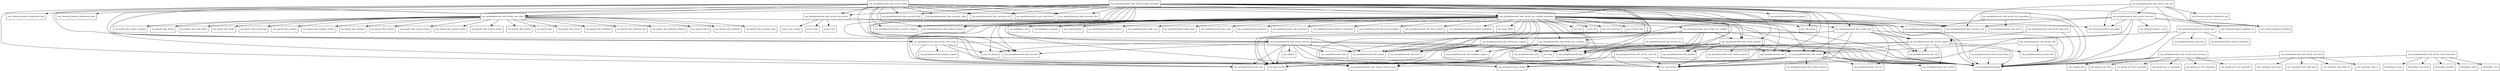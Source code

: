 digraph spring_webmvc_5_0_6_RELEASE_package_dependencies {
  node [shape = box, fontsize=10.0];
  org_springframework_web_servlet -> java_lang_invoke;
  org_springframework_web_servlet -> java_util_function;
  org_springframework_web_servlet -> org_springframework_context;
  org_springframework_web_servlet -> org_springframework_core_env;
  org_springframework_web_servlet -> org_springframework_lang;
  org_springframework_web_servlet -> org_springframework_web_context;
  org_springframework_web_servlet -> org_springframework_web_context_request_async;
  org_springframework_web_servlet -> org_springframework_web_context_support;
  org_springframework_web_servlet -> org_springframework_web_cors;
  org_springframework_web_servlet_config -> com_fasterxml_jackson_dataformat_cbor;
  org_springframework_web_servlet_config -> com_fasterxml_jackson_dataformat_smile;
  org_springframework_web_servlet_config -> org_springframework_cache_concurrent;
  org_springframework_web_servlet_config -> org_springframework_http;
  org_springframework_web_servlet_config -> org_springframework_http_converter;
  org_springframework_web_servlet_config -> org_springframework_http_converter_cbor;
  org_springframework_web_servlet_config -> org_springframework_http_converter_feed;
  org_springframework_web_servlet_config -> org_springframework_http_converter_json;
  org_springframework_web_servlet_config -> org_springframework_http_converter_smile;
  org_springframework_web_servlet_config -> org_springframework_http_converter_support;
  org_springframework_web_servlet_config -> org_springframework_http_converter_xml;
  org_springframework_web_servlet_config -> org_springframework_lang;
  org_springframework_web_servlet_config -> org_springframework_web_accept;
  org_springframework_web_servlet_config -> org_springframework_web_cors;
  org_springframework_web_servlet_config -> org_springframework_web_method_support;
  org_springframework_web_servlet_config -> org_springframework_web_servlet_handler;
  org_springframework_web_servlet_config -> org_springframework_web_servlet_mvc_method_annotation;
  org_springframework_web_servlet_config -> org_springframework_web_servlet_resource;
  org_springframework_web_servlet_config -> org_springframework_web_servlet_view;
  org_springframework_web_servlet_config -> org_springframework_web_servlet_view_groovy;
  org_springframework_web_servlet_config -> org_springframework_web_servlet_view_script;
  org_springframework_web_servlet_config -> org_springframework_web_servlet_view_tiles3;
  org_springframework_web_servlet_config_annotation -> com_fasterxml_jackson_databind;
  org_springframework_web_servlet_config_annotation -> java_lang_invoke;
  org_springframework_web_servlet_config_annotation -> java_util_function;
  org_springframework_web_servlet_config_annotation -> java_util_stream;
  org_springframework_web_servlet_config_annotation -> org_springframework_cache;
  org_springframework_web_servlet_config_annotation -> org_springframework_cache_concurrent;
  org_springframework_web_servlet_config_annotation -> org_springframework_core;
  org_springframework_web_servlet_config_annotation -> org_springframework_format_support;
  org_springframework_web_servlet_config_annotation -> org_springframework_http;
  org_springframework_web_servlet_config_annotation -> org_springframework_http_converter;
  org_springframework_web_servlet_config_annotation -> org_springframework_http_converter_cbor;
  org_springframework_web_servlet_config_annotation -> org_springframework_http_converter_feed;
  org_springframework_web_servlet_config_annotation -> org_springframework_http_converter_json;
  org_springframework_web_servlet_config_annotation -> org_springframework_http_converter_smile;
  org_springframework_web_servlet_config_annotation -> org_springframework_http_converter_support;
  org_springframework_web_servlet_config_annotation -> org_springframework_http_converter_xml;
  org_springframework_web_servlet_config_annotation -> org_springframework_lang;
  org_springframework_web_servlet_config_annotation -> org_springframework_web_accept;
  org_springframework_web_servlet_config_annotation -> org_springframework_web_context_request_async;
  org_springframework_web_servlet_config_annotation -> org_springframework_web_cors;
  org_springframework_web_servlet_config_annotation -> org_springframework_web_method_support;
  org_springframework_web_servlet_config_annotation -> org_springframework_web_servlet_handler;
  org_springframework_web_servlet_config_annotation -> org_springframework_web_servlet_mvc_method_annotation;
  org_springframework_web_servlet_config_annotation -> org_springframework_web_servlet_resource;
  org_springframework_web_servlet_config_annotation -> org_springframework_web_servlet_view;
  org_springframework_web_servlet_config_annotation -> org_springframework_web_servlet_view_groovy;
  org_springframework_web_servlet_config_annotation -> org_springframework_web_servlet_view_script;
  org_springframework_web_servlet_config_annotation -> org_springframework_web_servlet_view_tiles3;
  org_springframework_web_servlet_handler -> java_lang;
  org_springframework_web_servlet_handler -> java_lang_invoke;
  org_springframework_web_servlet_handler -> java_util_function;
  org_springframework_web_servlet_handler -> org_springframework_core;
  org_springframework_web_servlet_handler -> org_springframework_lang;
  org_springframework_web_servlet_handler -> org_springframework_web_context_request;
  org_springframework_web_servlet_handler -> org_springframework_web_cors;
  org_springframework_web_servlet_handler -> org_springframework_web_method;
  org_springframework_web_servlet_handler -> org_springframework_web_servlet;
  org_springframework_web_servlet_i18n -> org_springframework_context_i18n;
  org_springframework_web_servlet_i18n -> org_springframework_lang;
  org_springframework_web_servlet_i18n -> org_springframework_web_servlet;
  org_springframework_web_servlet_mvc -> java_lang;
  org_springframework_web_servlet_mvc -> org_springframework_http;
  org_springframework_web_servlet_mvc -> org_springframework_lang;
  org_springframework_web_servlet_mvc_annotation -> org_springframework_core_annotation;
  org_springframework_web_servlet_mvc_annotation -> org_springframework_lang;
  org_springframework_web_servlet_mvc_annotation -> org_springframework_web_server;
  org_springframework_web_servlet_mvc_condition -> java_lang_invoke;
  org_springframework_web_servlet_mvc_condition -> java_util_function;
  org_springframework_web_servlet_mvc_condition -> org_springframework_http;
  org_springframework_web_servlet_mvc_condition -> org_springframework_lang;
  org_springframework_web_servlet_mvc_condition -> org_springframework_util;
  org_springframework_web_servlet_mvc_condition -> org_springframework_web_accept;
  org_springframework_web_servlet_mvc_condition -> org_springframework_web_cors;
  org_springframework_web_servlet_mvc_method -> java_lang_invoke;
  org_springframework_web_servlet_mvc_method -> java_util_function;
  org_springframework_web_servlet_mvc_method -> org_springframework_http;
  org_springframework_web_servlet_mvc_method -> org_springframework_lang;
  org_springframework_web_servlet_mvc_method -> org_springframework_web_accept;
  org_springframework_web_servlet_mvc_method -> org_springframework_web_method;
  org_springframework_web_servlet_mvc_method -> org_springframework_web_servlet_handler;
  org_springframework_web_servlet_mvc_method -> org_springframework_web_servlet_mvc_condition;
  org_springframework_web_servlet_mvc_method_annotation -> com_fasterxml_jackson_annotation;
  org_springframework_web_servlet_mvc_method_annotation -> java_lang;
  org_springframework_web_servlet_mvc_method_annotation -> java_lang_invoke;
  org_springframework_web_servlet_mvc_method_annotation -> java_lang_reflect;
  org_springframework_web_servlet_mvc_method_annotation -> java_nio_charset;
  org_springframework_web_servlet_mvc_method_annotation -> java_time;
  org_springframework_web_servlet_mvc_method_annotation -> java_util;
  org_springframework_web_servlet_mvc_method_annotation -> java_util_concurrent;
  org_springframework_web_servlet_mvc_method_annotation -> java_util_function;
  org_springframework_web_servlet_mvc_method_annotation -> java_util_stream;
  org_springframework_web_servlet_mvc_method_annotation -> javax_servlet_http;
  org_springframework_web_servlet_mvc_method_annotation -> org_aopalliance_aop;
  org_springframework_web_servlet_mvc_method_annotation -> org_aopalliance_intercept;
  org_springframework_web_servlet_mvc_method_annotation -> org_reactivestreams;
  org_springframework_web_servlet_mvc_method_annotation -> org_springframework_beans_factory;
  org_springframework_web_servlet_mvc_method_annotation -> org_springframework_cglib_core;
  org_springframework_web_servlet_mvc_method_annotation -> org_springframework_cglib_proxy;
  org_springframework_web_servlet_mvc_method_annotation -> org_springframework_context;
  org_springframework_web_servlet_mvc_method_annotation -> org_springframework_core;
  org_springframework_web_servlet_mvc_method_annotation -> org_springframework_core_annotation;
  org_springframework_web_servlet_mvc_method_annotation -> org_springframework_http;
  org_springframework_web_servlet_mvc_method_annotation -> org_springframework_http_codec;
  org_springframework_web_servlet_mvc_method_annotation -> org_springframework_http_converter;
  org_springframework_web_servlet_mvc_method_annotation -> org_springframework_http_converter_json;
  org_springframework_web_servlet_mvc_method_annotation -> org_springframework_http_converter_support;
  org_springframework_web_servlet_mvc_method_annotation -> org_springframework_lang;
  org_springframework_web_servlet_mvc_method_annotation -> org_springframework_objenesis;
  org_springframework_web_servlet_mvc_method_annotation -> org_springframework_util;
  org_springframework_web_servlet_mvc_method_annotation -> org_springframework_util_concurrent;
  org_springframework_web_servlet_mvc_method_annotation -> org_springframework_validation_annotation;
  org_springframework_web_servlet_mvc_method_annotation -> org_springframework_web_accept;
  org_springframework_web_servlet_mvc_method_annotation -> org_springframework_web_bind;
  org_springframework_web_servlet_mvc_method_annotation -> org_springframework_web_bind_annotation;
  org_springframework_web_servlet_mvc_method_annotation -> org_springframework_web_bind_support;
  org_springframework_web_servlet_mvc_method_annotation -> org_springframework_web_context_request_async;
  org_springframework_web_servlet_mvc_method_annotation -> org_springframework_web_cors;
  org_springframework_web_servlet_mvc_method_annotation -> org_springframework_web_method;
  org_springframework_web_servlet_mvc_method_annotation -> org_springframework_web_method_annotation;
  org_springframework_web_servlet_mvc_method_annotation -> org_springframework_web_method_support;
  org_springframework_web_servlet_mvc_method_annotation -> org_springframework_web_multipart_support;
  org_springframework_web_servlet_mvc_method_annotation -> org_springframework_web_servlet;
  org_springframework_web_servlet_mvc_method_annotation -> org_springframework_web_servlet_handler;
  org_springframework_web_servlet_mvc_method_annotation -> org_springframework_web_servlet_mvc_condition;
  org_springframework_web_servlet_mvc_method_annotation -> org_springframework_web_servlet_mvc_method;
  org_springframework_web_servlet_mvc_method_annotation -> org_springframework_web_servlet_mvc_support;
  org_springframework_web_servlet_mvc_method_annotation -> org_springframework_web_servlet_support;
  org_springframework_web_servlet_mvc_method_annotation -> org_springframework_web_util;
  org_springframework_web_servlet_mvc_support -> java_lang_invoke;
  org_springframework_web_servlet_mvc_support -> java_util_function;
  org_springframework_web_servlet_mvc_support -> org_springframework_lang;
  org_springframework_web_servlet_mvc_support -> org_springframework_web_bind;
  org_springframework_web_servlet_mvc_support -> org_springframework_web_context_request_async;
  org_springframework_web_servlet_mvc_support -> org_springframework_web_multipart_support;
  org_springframework_web_servlet_mvc_support -> org_springframework_web_servlet;
  org_springframework_web_servlet_resource -> java_lang;
  org_springframework_web_servlet_resource -> java_lang_invoke;
  org_springframework_web_servlet_resource -> java_nio_charset;
  org_springframework_web_servlet_resource -> java_util_function;
  org_springframework_web_servlet_resource -> org_springframework_cache;
  org_springframework_web_servlet_resource -> org_springframework_context;
  org_springframework_web_servlet_resource -> org_springframework_http;
  org_springframework_web_servlet_resource -> org_springframework_http_converter;
  org_springframework_web_servlet_resource -> org_springframework_lang;
  org_springframework_web_servlet_resource -> org_springframework_web_accept;
  org_springframework_web_servlet_resource -> org_springframework_web_cors;
  org_springframework_web_servlet_resource -> org_webjars;
  org_springframework_web_servlet_support -> org_springframework_context;
  org_springframework_web_servlet_support -> org_springframework_context_i18n;
  org_springframework_web_servlet_support -> org_springframework_http;
  org_springframework_web_servlet_support -> org_springframework_lang;
  org_springframework_web_servlet_support -> org_springframework_web_context;
  org_springframework_web_servlet_support -> org_springframework_web_servlet;
  org_springframework_web_servlet_support -> org_springframework_web_util;
  org_springframework_web_servlet_tags -> org_springframework_context_expression;
  org_springframework_web_servlet_tags -> org_springframework_expression;
  org_springframework_web_servlet_tags -> org_springframework_lang;
  org_springframework_web_servlet_tags -> org_springframework_web_servlet_support;
  org_springframework_web_servlet_tags_form -> org_springframework_lang;
  org_springframework_web_servlet_tags_form -> org_springframework_web_servlet_support;
  org_springframework_web_servlet_theme -> org_springframework_lang;
  org_springframework_web_servlet_view -> java_lang_invoke;
  org_springframework_web_servlet_view -> java_util_function;
  org_springframework_web_servlet_view -> org_springframework_core_env;
  org_springframework_web_servlet_view -> org_springframework_lang;
  org_springframework_web_servlet_view -> org_springframework_web_accept;
  org_springframework_web_servlet_view -> org_springframework_web_servlet;
  org_springframework_web_servlet_view -> org_springframework_web_servlet_support;
  org_springframework_web_servlet_view -> org_springframework_web_util;
  org_springframework_web_servlet_view_document -> com_lowagie_text;
  org_springframework_web_servlet_view_document -> com_lowagie_text_pdf;
  org_springframework_web_servlet_view_document -> org_apache_poi_hssf_usermodel;
  org_springframework_web_servlet_view_document -> org_apache_poi_ss_usermodel;
  org_springframework_web_servlet_view_document -> org_apache_poi_xssf_streaming;
  org_springframework_web_servlet_view_document -> org_apache_poi_xssf_usermodel;
  org_springframework_web_servlet_view_document -> org_springframework_lang;
  org_springframework_web_servlet_view_feed -> com_rometools_rome_feed;
  org_springframework_web_servlet_view_feed -> com_rometools_rome_feed_atom;
  org_springframework_web_servlet_view_feed -> com_rometools_rome_feed_rss;
  org_springframework_web_servlet_view_feed -> com_rometools_rome_io;
  org_springframework_web_servlet_view_feed -> org_springframework_lang;
  org_springframework_web_servlet_view_freemarker -> freemarker_cache;
  org_springframework_web_servlet_view_freemarker -> freemarker_core;
  org_springframework_web_servlet_view_freemarker -> freemarker_ext_jsp;
  org_springframework_web_servlet_view_freemarker -> freemarker_ext_servlet;
  org_springframework_web_servlet_view_freemarker -> freemarker_template;
  org_springframework_web_servlet_view_freemarker -> org_springframework_lang;
  org_springframework_web_servlet_view_groovy -> groovy_lang;
  org_springframework_web_servlet_view_groovy -> groovy_text;
  org_springframework_web_servlet_view_groovy -> groovy_text_markup;
  org_springframework_web_servlet_view_groovy -> org_springframework_lang;
  org_springframework_web_servlet_view_json -> com_fasterxml_jackson_annotation;
  org_springframework_web_servlet_view_json -> com_fasterxml_jackson_core;
  org_springframework_web_servlet_view_json -> com_fasterxml_jackson_databind;
  org_springframework_web_servlet_view_json -> com_fasterxml_jackson_databind_ser;
  org_springframework_web_servlet_view_json -> java_lang_invoke;
  org_springframework_web_servlet_view_json -> java_util_function;
  org_springframework_web_servlet_view_json -> org_springframework_http_converter_json;
  org_springframework_web_servlet_view_json -> org_springframework_lang;
  org_springframework_web_servlet_view_script -> java_lang_invoke;
  org_springframework_web_servlet_view_script -> java_nio_charset;
  org_springframework_web_servlet_view_script -> java_util_function;
  org_springframework_web_servlet_view_script -> org_springframework_lang;
  org_springframework_web_servlet_view_script -> org_springframework_scripting_support;
  org_springframework_web_servlet_view_tiles3 -> org_apache_tiles;
  org_springframework_web_servlet_view_tiles3 -> org_apache_tiles_access;
  org_springframework_web_servlet_view_tiles3 -> org_apache_tiles_definition;
  org_springframework_web_servlet_view_tiles3 -> org_apache_tiles_definition_dao;
  org_springframework_web_servlet_view_tiles3 -> org_apache_tiles_definition_digester;
  org_springframework_web_servlet_view_tiles3 -> org_apache_tiles_el;
  org_springframework_web_servlet_view_tiles3 -> org_apache_tiles_evaluator;
  org_springframework_web_servlet_view_tiles3 -> org_apache_tiles_evaluator_impl;
  org_springframework_web_servlet_view_tiles3 -> org_apache_tiles_extras_complete;
  org_springframework_web_servlet_view_tiles3 -> org_apache_tiles_factory;
  org_springframework_web_servlet_view_tiles3 -> org_apache_tiles_impl_mgmt;
  org_springframework_web_servlet_view_tiles3 -> org_apache_tiles_locale;
  org_springframework_web_servlet_view_tiles3 -> org_apache_tiles_locale_impl;
  org_springframework_web_servlet_view_tiles3 -> org_apache_tiles_preparer;
  org_springframework_web_servlet_view_tiles3 -> org_apache_tiles_preparer_factory;
  org_springframework_web_servlet_view_tiles3 -> org_apache_tiles_renderer;
  org_springframework_web_servlet_view_tiles3 -> org_apache_tiles_request;
  org_springframework_web_servlet_view_tiles3 -> org_apache_tiles_request_locale;
  org_springframework_web_servlet_view_tiles3 -> org_apache_tiles_request_render;
  org_springframework_web_servlet_view_tiles3 -> org_apache_tiles_request_servlet;
  org_springframework_web_servlet_view_tiles3 -> org_apache_tiles_startup;
  org_springframework_web_servlet_view_tiles3 -> org_springframework_lang;
  org_springframework_web_servlet_view_xml -> com_fasterxml_jackson_annotation;
  org_springframework_web_servlet_view_xml -> com_fasterxml_jackson_databind;
  org_springframework_web_servlet_view_xml -> com_fasterxml_jackson_dataformat_xml;
  org_springframework_web_servlet_view_xml -> org_springframework_http_converter_json;
  org_springframework_web_servlet_view_xml -> org_springframework_lang;
  org_springframework_web_servlet_view_xml -> org_springframework_web_servlet_view_json;
  org_springframework_web_servlet_view_xslt -> java_lang_invoke;
  org_springframework_web_servlet_view_xslt -> java_util_function;
  org_springframework_web_servlet_view_xslt -> org_springframework_lang;
}
